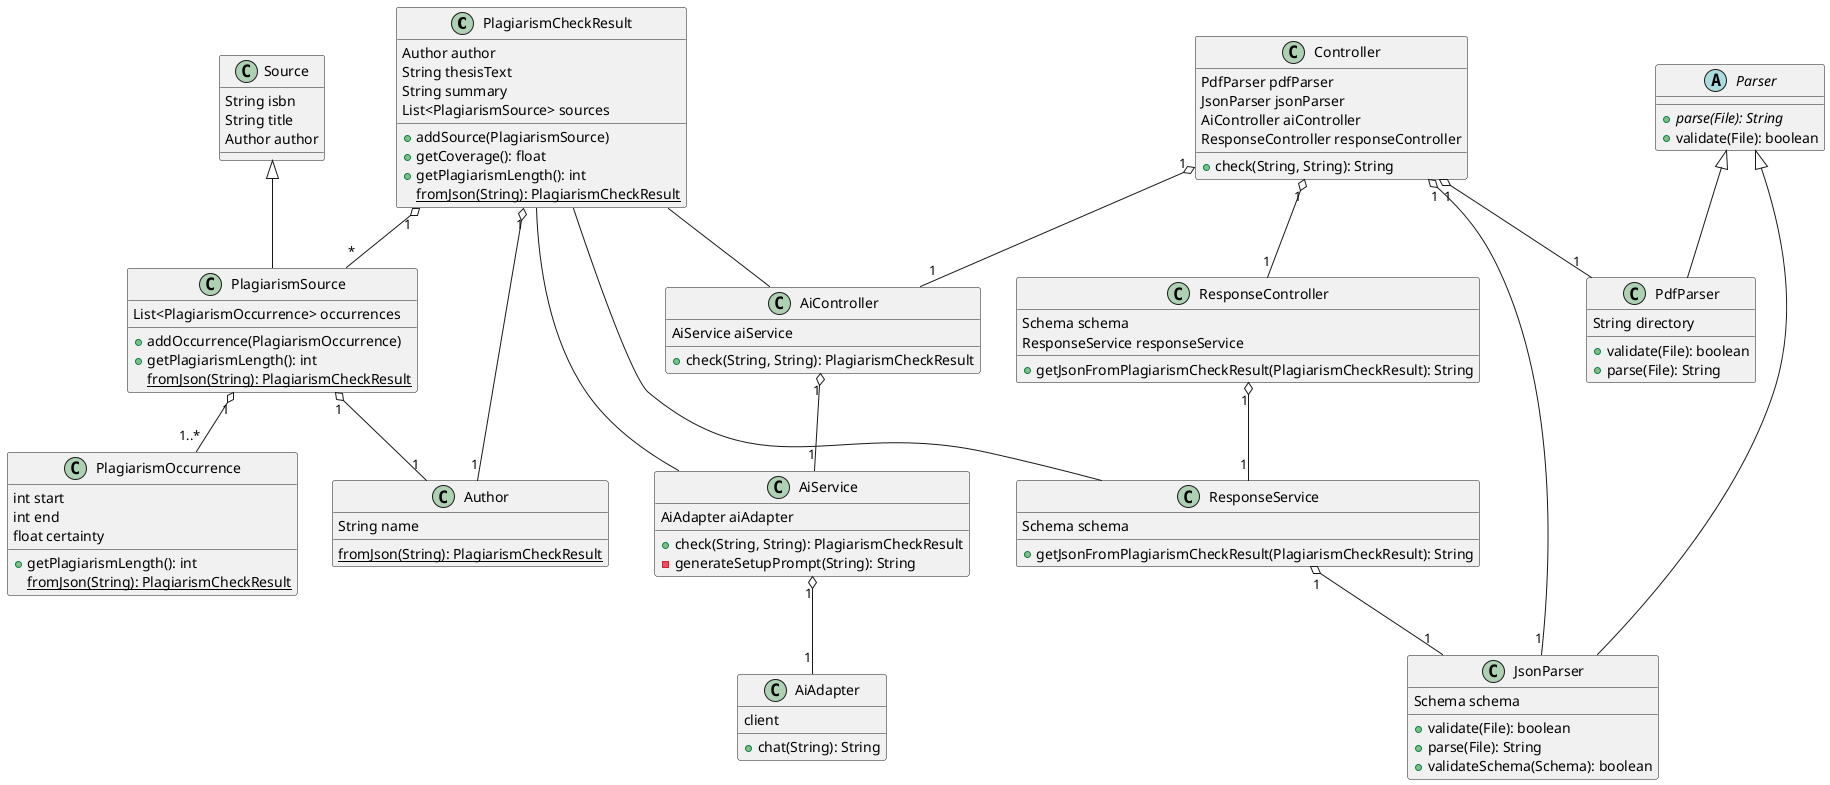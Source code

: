 @startuml Klassendiagramm
class PlagiarismCheckResult {
    Author author
    String thesisText
    String summary
    List<PlagiarismSource> sources
    +addSource(PlagiarismSource)
    +getCoverage(): float
    +getPlagiarismLength(): int
    {static} fromJson(String): PlagiarismCheckResult
}

class PlagiarismSource extends Source {
    List<PlagiarismOccurrence> occurrences
    +addOccurrence(PlagiarismOccurrence)
    +getPlagiarismLength(): int
    {static} fromJson(String): PlagiarismCheckResult
}

class PlagiarismOccurrence {
    int start
    int end
    float certainty
    +getPlagiarismLength(): int
    {static} fromJson(String): PlagiarismCheckResult
}

class Author {
    String name
    {static} fromJson(String): PlagiarismCheckResult
}

class Source {
    String isbn
    String title
    Author author
}

abstract class Parser {
    {abstract} +parse(File): String
    +validate(File): boolean
}

class PdfParser extends Parser {
    String directory
    +validate(File): boolean
    +parse(File): String
}

class JsonParser extends Parser {
    Schema schema
    +validate(File): boolean
    +parse(File): String
    +validateSchema(Schema): boolean
}

class Controller {
    PdfParser pdfParser
    JsonParser jsonParser
    AiController aiController
    ResponseController responseController
    +check(String, String): String
}

class AiController {
    AiService aiService
    +check(String, String): PlagiarismCheckResult
}

class AiService {
    AiAdapter aiAdapter
    +check(String, String): PlagiarismCheckResult
    -generateSetupPrompt(String): String
}

class AiAdapter {
    client
    +chat(String): String
}

class ResponseController {
    Schema schema
    ResponseService responseService
    +getJsonFromPlagiarismCheckResult(PlagiarismCheckResult): String
}

class ResponseService {
    Schema schema
    +getJsonFromPlagiarismCheckResult(PlagiarismCheckResult): String
}

Controller "1" o-- "1" PdfParser
Controller "1" o-- "1" JsonParser
Controller "1" o-- "1" AiController
AiController "1" o-- "1" AiService
AiService "1" o-- "1" AiAdapter
Controller "1" o-- "1" ResponseController
ResponseController "1" o-- "1" ResponseService
ResponseService "1" o-- "1" JsonParser

PlagiarismCheckResult -- AiController
PlagiarismCheckResult -- AiService
PlagiarismCheckResult -- ResponseService

PlagiarismCheckResult "1" o-- "*" PlagiarismSource
PlagiarismCheckResult "1" o-- "1" Author
PlagiarismSource "1" o-- "1..*" PlagiarismOccurrence
PlagiarismSource "1" o-- "1" Author
@enduml
